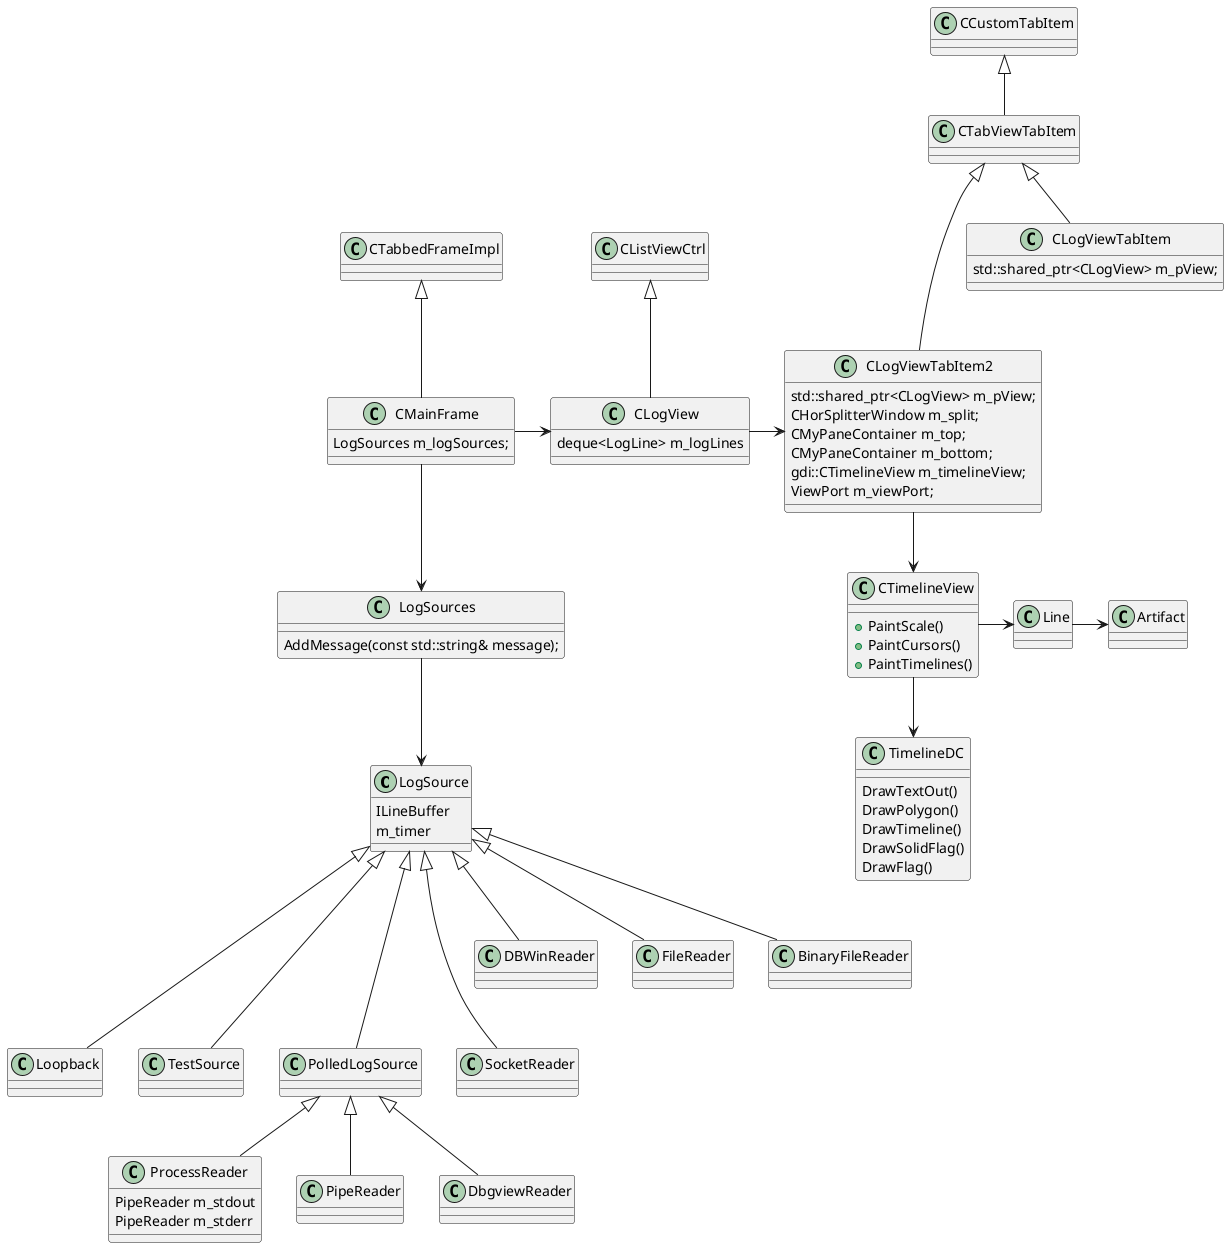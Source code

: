 @startuml

class LogSource {
  ILineBuffer
  m_timer 
}

class ProcessReader
{
  PipeReader m_stdout
  PipeReader m_stderr
}

class LogSources
{
  AddMessage(const std::string& message);
}

class CMainFrame
{
  LogSources m_logSources;
}

class CLogView
{
  deque<LogLine> m_logLines
}

class CLogViewTabItem
{
  std::shared_ptr<CLogView> m_pView;
}

class CLogViewTabItem2
{
  std::shared_ptr<CLogView> m_pView; 
  CHorSplitterWindow m_split;
  CMyPaneContainer m_top;
  CMyPaneContainer m_bottom;
  gdi::CTimelineView m_timelineView;
  ViewPort m_viewPort;
}

CCustomTabItem <|-- CTabViewTabItem
CTabViewTabItem <|-- CLogViewTabItem
CTabViewTabItem <|--- CLogViewTabItem2

CTabbedFrameImpl <|-- CMainFrame 
CMainFrame --> LogSources
CMainFrame -> CLogView
'CLogView -> CLogViewTabItem
CLogView -> CLogViewTabItem2
LogSources --> LogSource

CLogViewTabItem2 -->  CTimelineView

class CTimelineView
{
  +PaintScale()
  +PaintCursors()
  +PaintTimelines()
}

class TimelineDC
{
  DrawTextOut()
  DrawPolygon()
  DrawTimeline()
  DrawSolidFlag()
  DrawFlag()
}

CTimelineView -> Line
Line -> Artifact
CTimelineView --> TimelineDC


LogSource <|--- Loopback
LogSource <|--- TestSource
LogSource <|--- PolledLogSource
LogSource <|--- SocketReader
LogSource <|-- DBWinReader
LogSource <|-- FileReader
LogSource <|-- BinaryFileReader

PolledLogSource <|-- PipeReader
PolledLogSource <|-- DbgviewReader
PolledLogSource <|-- ProcessReader

CListViewCtrl <|-- CLogView

@enduml